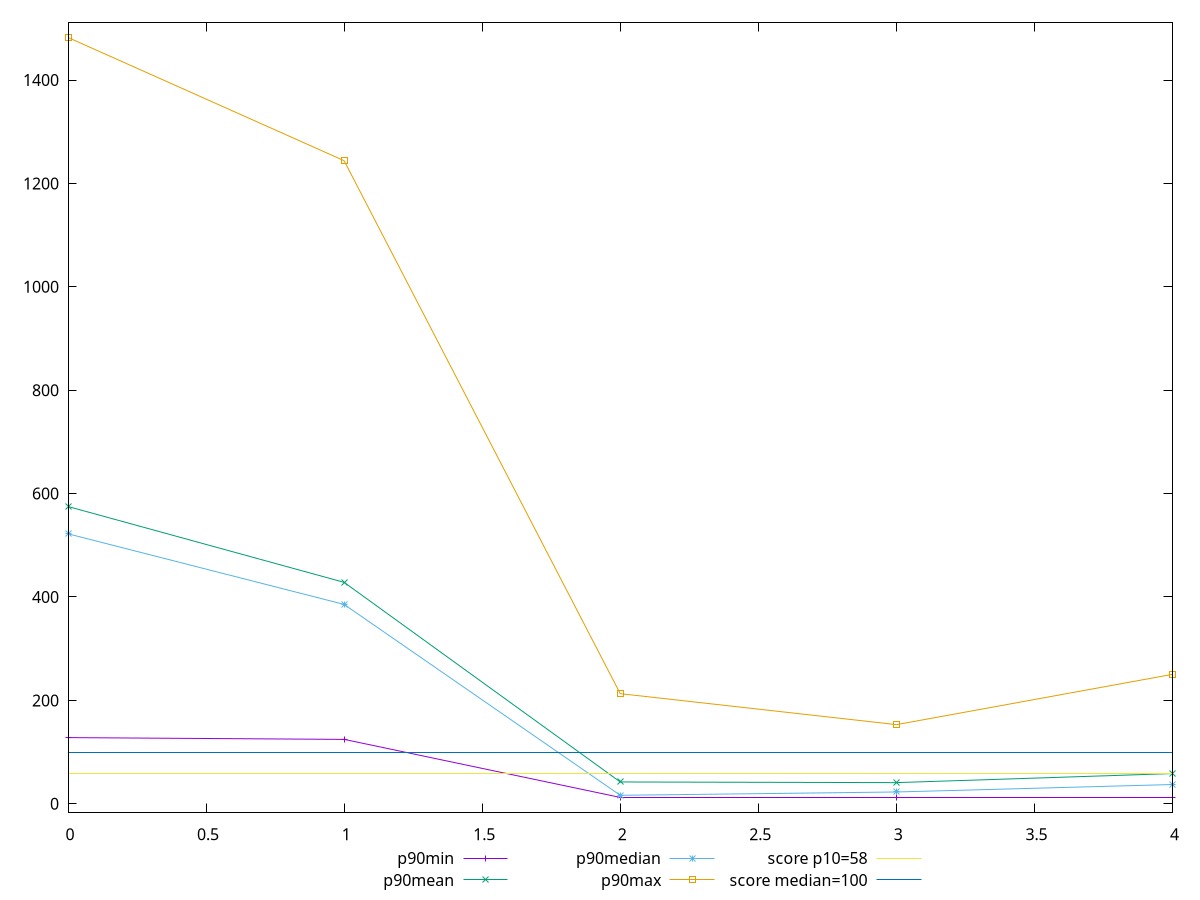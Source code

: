 reset

$p90Min <<EOF
0 128.00000000000037
1 124.53333333333333
2 12.8
3 12.8
4 12.8
EOF

$p90Mean <<EOF
0 575.0127659574471
1 428.28510638297865
2 42.162999290780164
3 40.90348794326247
4 58.451813576494466
EOF

$p90Median <<EOF
0 522.2
1 385.60000000000025
2 16.366666666666667
3 22.800000000000004
4 37.300000000000004
EOF

$p90Max <<EOF
0 1482.3999999999987
1 1243.9999999999986
2 212.96539999999987
3 153.0666666666667
4 250.4
EOF

set key outside below
set xrange [0:4]
set yrange [-16.591999999999974:1511.7919999999988]
set trange [-16.591999999999974:1511.7919999999988]
set terminal svg size 640, 560 enhanced background rgb 'white'
set output "report_00015_2021-02-09T16-11-33.973Z/estimated-input-latency/progression/value.svg"

plot $p90Min title "p90min" with linespoints, \
     $p90Mean title "p90mean" with linespoints, \
     $p90Median title "p90median" with linespoints, \
     $p90Max title "p90max" with linespoints, \
     58 title "score p10=58", \
     100 title "score median=100"

reset
